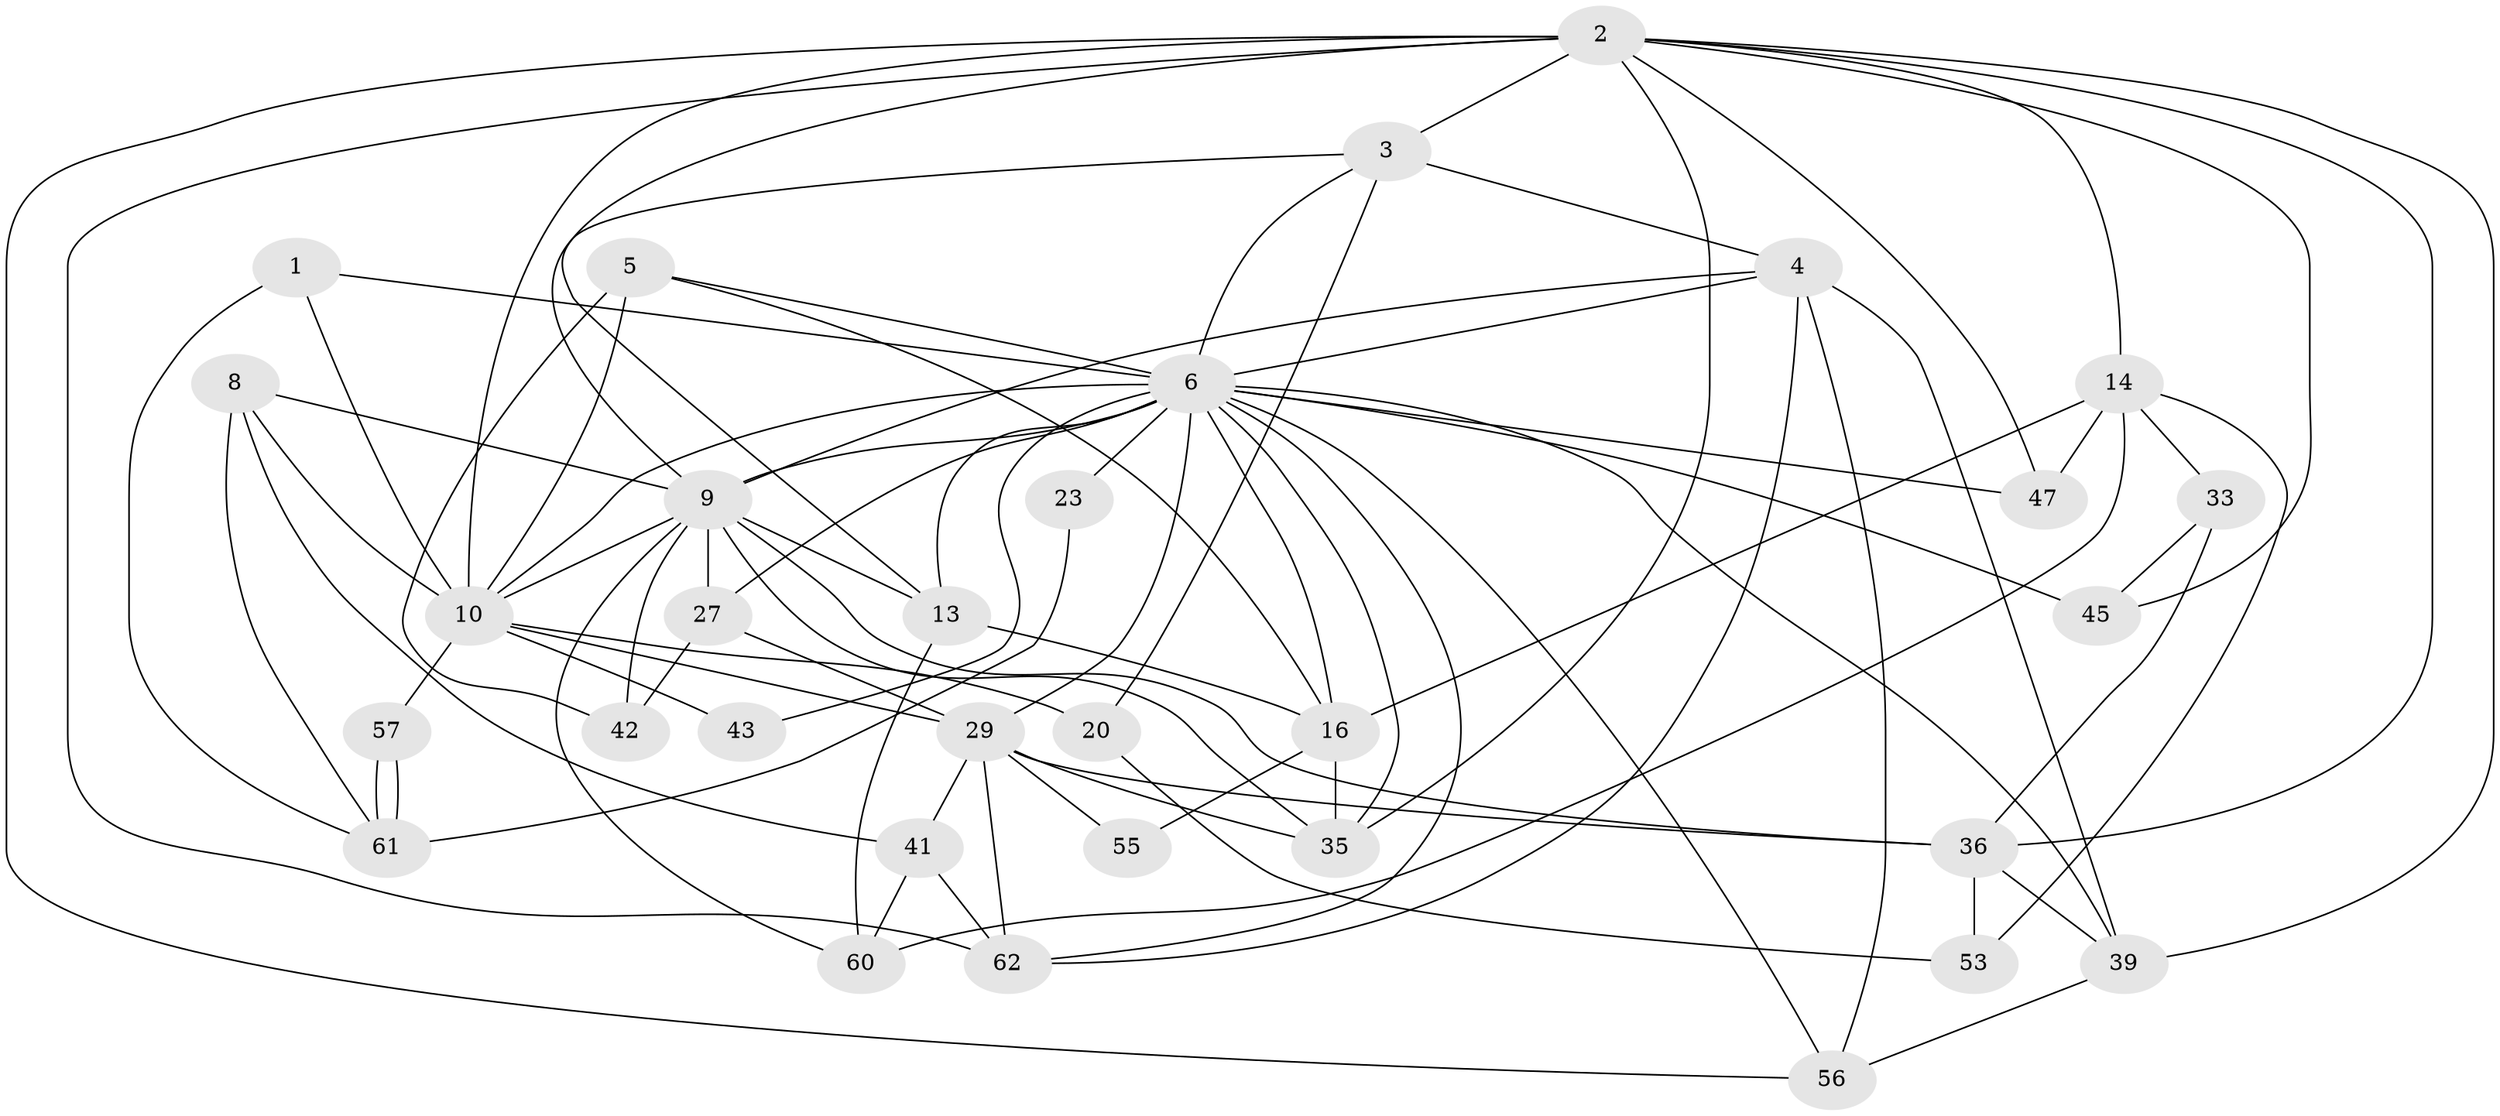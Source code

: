 // original degree distribution, {3: 0.2923076923076923, 4: 0.27692307692307694, 6: 0.13846153846153847, 7: 0.046153846153846156, 5: 0.12307692307692308, 2: 0.12307692307692308}
// Generated by graph-tools (version 1.1) at 2025/18/03/04/25 18:18:56]
// undirected, 32 vertices, 83 edges
graph export_dot {
graph [start="1"]
  node [color=gray90,style=filled];
  1;
  2 [super="+49+21"];
  3 [super="+46+44+34"];
  4 [super="+7+51"];
  5 [super="+19+59"];
  6 [super="+17+22+18+58"];
  8;
  9 [super="+28+30"];
  10 [super="+11"];
  13 [super="+38"];
  14 [super="+15"];
  16 [super="+31"];
  20;
  23;
  27;
  29 [super="+50"];
  33;
  35;
  36 [super="+37+54"];
  39 [super="+65"];
  41 [super="+52"];
  42;
  43;
  45;
  47;
  53;
  55;
  56;
  57;
  60;
  61;
  62;
  1 -- 61;
  1 -- 6;
  1 -- 10;
  2 -- 39;
  2 -- 56;
  2 -- 3 [weight=2];
  2 -- 14;
  2 -- 35;
  2 -- 36;
  2 -- 13;
  2 -- 45;
  2 -- 47;
  2 -- 62;
  2 -- 10;
  3 -- 20;
  3 -- 9;
  3 -- 6;
  3 -- 4;
  4 -- 62;
  4 -- 39;
  4 -- 6 [weight=2];
  4 -- 9 [weight=2];
  4 -- 56;
  5 -- 42;
  5 -- 16;
  5 -- 6;
  5 -- 10 [weight=4];
  6 -- 35;
  6 -- 9 [weight=2];
  6 -- 39;
  6 -- 13 [weight=2];
  6 -- 45;
  6 -- 47;
  6 -- 23;
  6 -- 27;
  6 -- 43;
  6 -- 62;
  6 -- 56;
  6 -- 10 [weight=2];
  6 -- 29;
  6 -- 16;
  8 -- 61;
  8 -- 9;
  8 -- 41;
  8 -- 10;
  9 -- 10;
  9 -- 13;
  9 -- 27;
  9 -- 35;
  9 -- 42;
  9 -- 60;
  9 -- 36 [weight=2];
  10 -- 57 [weight=2];
  10 -- 43;
  10 -- 20;
  10 -- 29;
  13 -- 60;
  13 -- 16;
  14 -- 47;
  14 -- 33;
  14 -- 53;
  14 -- 60;
  14 -- 16;
  16 -- 35;
  16 -- 55;
  20 -- 53;
  23 -- 61;
  27 -- 29;
  27 -- 42;
  29 -- 35;
  29 -- 55;
  29 -- 36 [weight=2];
  29 -- 62;
  29 -- 41;
  33 -- 45;
  33 -- 36;
  36 -- 53;
  36 -- 39;
  39 -- 56;
  41 -- 62;
  41 -- 60;
  57 -- 61;
  57 -- 61;
}

